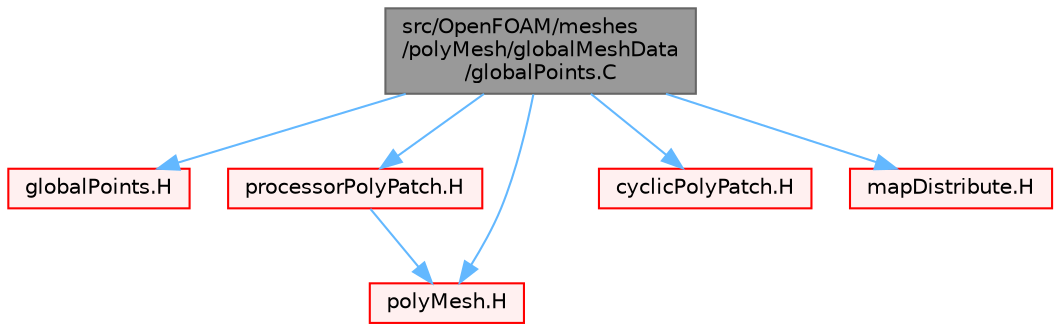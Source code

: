 digraph "src/OpenFOAM/meshes/polyMesh/globalMeshData/globalPoints.C"
{
 // LATEX_PDF_SIZE
  bgcolor="transparent";
  edge [fontname=Helvetica,fontsize=10,labelfontname=Helvetica,labelfontsize=10];
  node [fontname=Helvetica,fontsize=10,shape=box,height=0.2,width=0.4];
  Node1 [id="Node000001",label="src/OpenFOAM/meshes\l/polyMesh/globalMeshData\l/globalPoints.C",height=0.2,width=0.4,color="gray40", fillcolor="grey60", style="filled", fontcolor="black",tooltip=" "];
  Node1 -> Node2 [id="edge1_Node000001_Node000002",color="steelblue1",style="solid",tooltip=" "];
  Node2 [id="Node000002",label="globalPoints.H",height=0.2,width=0.4,color="red", fillcolor="#FFF0F0", style="filled",URL="$globalPoints_8H.html",tooltip=" "];
  Node1 -> Node290 [id="edge2_Node000001_Node000290",color="steelblue1",style="solid",tooltip=" "];
  Node290 [id="Node000290",label="processorPolyPatch.H",height=0.2,width=0.4,color="red", fillcolor="#FFF0F0", style="filled",URL="$processorPolyPatch_8H.html",tooltip=" "];
  Node290 -> Node228 [id="edge3_Node000290_Node000228",color="steelblue1",style="solid",tooltip=" "];
  Node228 [id="Node000228",label="polyMesh.H",height=0.2,width=0.4,color="red", fillcolor="#FFF0F0", style="filled",URL="$polyMesh_8H.html",tooltip=" "];
  Node1 -> Node296 [id="edge4_Node000001_Node000296",color="steelblue1",style="solid",tooltip=" "];
  Node296 [id="Node000296",label="cyclicPolyPatch.H",height=0.2,width=0.4,color="red", fillcolor="#FFF0F0", style="filled",URL="$cyclicPolyPatch_8H.html",tooltip=" "];
  Node1 -> Node228 [id="edge5_Node000001_Node000228",color="steelblue1",style="solid",tooltip=" "];
  Node1 -> Node298 [id="edge6_Node000001_Node000298",color="steelblue1",style="solid",tooltip=" "];
  Node298 [id="Node000298",label="mapDistribute.H",height=0.2,width=0.4,color="red", fillcolor="#FFF0F0", style="filled",URL="$mapDistribute_8H.html",tooltip=" "];
}
